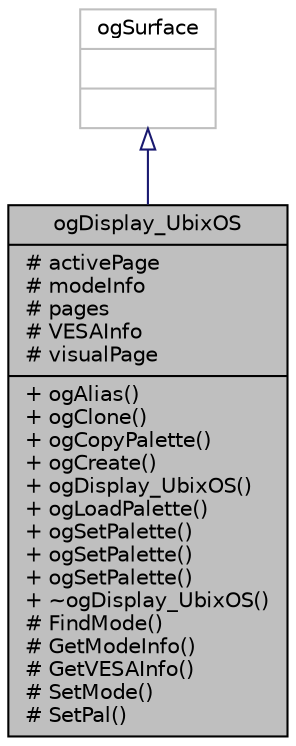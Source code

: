digraph "ogDisplay_UbixOS"
{
 // LATEX_PDF_SIZE
  edge [fontname="Helvetica",fontsize="10",labelfontname="Helvetica",labelfontsize="10"];
  node [fontname="Helvetica",fontsize="10",shape=record];
  Node1 [label="{ogDisplay_UbixOS\n|# activePage\l# modeInfo\l# pages\l# VESAInfo\l# visualPage\l|+ ogAlias()\l+ ogClone()\l+ ogCopyPalette()\l+ ogCreate()\l+ ogDisplay_UbixOS()\l+ ogLoadPalette()\l+ ogSetPalette()\l+ ogSetPalette()\l+ ogSetPalette()\l+ ~ogDisplay_UbixOS()\l# FindMode()\l# GetModeInfo()\l# GetVESAInfo()\l# SetMode()\l# SetPal()\l}",height=0.2,width=0.4,color="black", fillcolor="grey75", style="filled", fontcolor="black",tooltip=" "];
  Node2 -> Node1 [dir="back",color="midnightblue",fontsize="10",style="solid",arrowtail="onormal",fontname="Helvetica"];
  Node2 [label="{ogSurface\n||}",height=0.2,width=0.4,color="grey75", fillcolor="white", style="filled",tooltip=" "];
}
